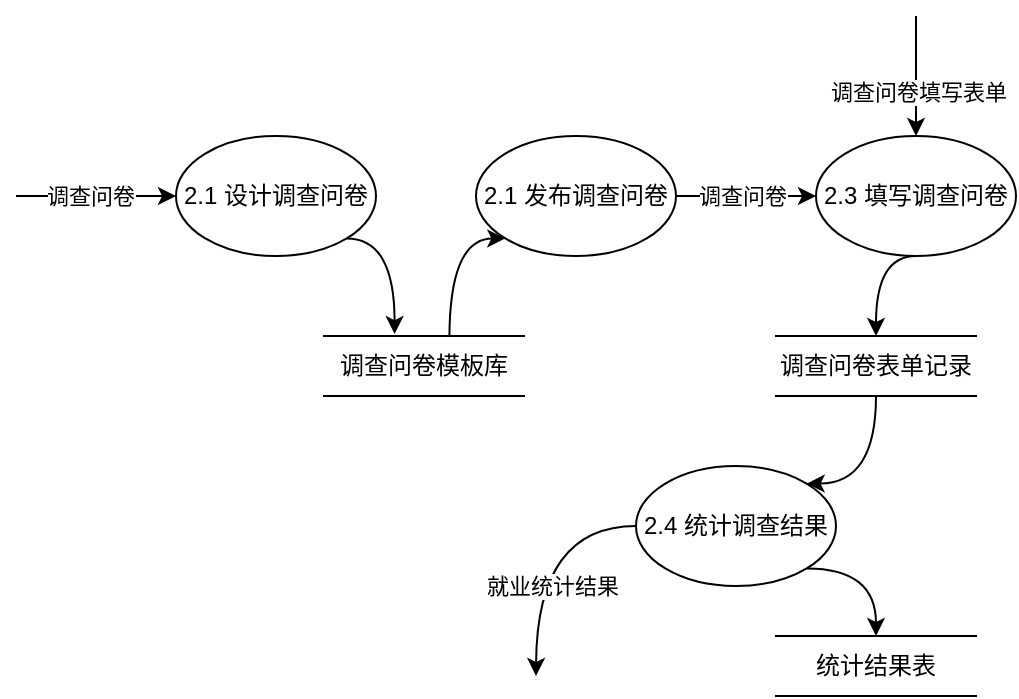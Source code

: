 <mxfile version="21.2.1" type="github">
  <diagram name="第 1 页" id="vpVr9wLd59iHfjmc1Fgw">
    <mxGraphModel dx="1034" dy="477" grid="1" gridSize="10" guides="1" tooltips="1" connect="1" arrows="1" fold="1" page="1" pageScale="1" pageWidth="827" pageHeight="1169" math="0" shadow="0">
      <root>
        <mxCell id="0" />
        <mxCell id="1" parent="0" />
        <mxCell id="r9FHryzHmgs-fdzLDwxx-15" style="rounded=0;orthogonalLoop=1;jettySize=auto;html=1;entryX=0;entryY=0.5;entryDx=0;entryDy=0;" edge="1" parent="1" target="r9FHryzHmgs-fdzLDwxx-10">
          <mxGeometry relative="1" as="geometry">
            <mxPoint x="160" y="290" as="sourcePoint" />
          </mxGeometry>
        </mxCell>
        <mxCell id="r9FHryzHmgs-fdzLDwxx-16" value="调查问卷" style="edgeLabel;html=1;align=center;verticalAlign=middle;resizable=0;points=[];" vertex="1" connectable="0" parent="r9FHryzHmgs-fdzLDwxx-15">
          <mxGeometry x="0.362" y="1" relative="1" as="geometry">
            <mxPoint x="-18" y="1" as="offset" />
          </mxGeometry>
        </mxCell>
        <mxCell id="r9FHryzHmgs-fdzLDwxx-18" style="edgeStyle=orthogonalEdgeStyle;rounded=0;orthogonalLoop=1;jettySize=auto;html=1;exitX=1;exitY=1;exitDx=0;exitDy=0;entryX=0.353;entryY=-0.033;entryDx=0;entryDy=0;entryPerimeter=0;curved=1;" edge="1" parent="1" source="r9FHryzHmgs-fdzLDwxx-10" target="r9FHryzHmgs-fdzLDwxx-17">
          <mxGeometry relative="1" as="geometry">
            <Array as="points">
              <mxPoint x="349" y="311" />
            </Array>
          </mxGeometry>
        </mxCell>
        <mxCell id="r9FHryzHmgs-fdzLDwxx-10" value="2.1 设计调查问卷" style="shape=ellipse;html=1;dashed=0;whiteSpace=wrap;perimeter=ellipsePerimeter;" vertex="1" parent="1">
          <mxGeometry x="240" y="260" width="100" height="60" as="geometry" />
        </mxCell>
        <mxCell id="r9FHryzHmgs-fdzLDwxx-20" style="edgeStyle=orthogonalEdgeStyle;curved=1;rounded=0;orthogonalLoop=1;jettySize=auto;html=1;exitX=0.627;exitY=0.056;exitDx=0;exitDy=0;entryX=0;entryY=1;entryDx=0;entryDy=0;exitPerimeter=0;" edge="1" parent="1" source="r9FHryzHmgs-fdzLDwxx-17" target="r9FHryzHmgs-fdzLDwxx-11">
          <mxGeometry relative="1" as="geometry">
            <Array as="points">
              <mxPoint x="377" y="311" />
            </Array>
          </mxGeometry>
        </mxCell>
        <mxCell id="r9FHryzHmgs-fdzLDwxx-21" style="rounded=0;orthogonalLoop=1;jettySize=auto;html=1;exitX=1;exitY=0.5;exitDx=0;exitDy=0;entryX=0;entryY=0.5;entryDx=0;entryDy=0;" edge="1" parent="1" source="r9FHryzHmgs-fdzLDwxx-11" target="r9FHryzHmgs-fdzLDwxx-12">
          <mxGeometry relative="1" as="geometry" />
        </mxCell>
        <mxCell id="r9FHryzHmgs-fdzLDwxx-22" value="调查问卷" style="edgeLabel;html=1;align=center;verticalAlign=middle;resizable=0;points=[];" vertex="1" connectable="0" parent="r9FHryzHmgs-fdzLDwxx-21">
          <mxGeometry x="-0.422" y="1" relative="1" as="geometry">
            <mxPoint x="13" y="1" as="offset" />
          </mxGeometry>
        </mxCell>
        <mxCell id="r9FHryzHmgs-fdzLDwxx-11" value="2.1 发布调查问卷" style="shape=ellipse;html=1;dashed=0;whiteSpace=wrap;perimeter=ellipsePerimeter;" vertex="1" parent="1">
          <mxGeometry x="390" y="260" width="100" height="60" as="geometry" />
        </mxCell>
        <mxCell id="r9FHryzHmgs-fdzLDwxx-24" style="rounded=0;orthogonalLoop=1;jettySize=auto;html=1;exitX=0.5;exitY=1;exitDx=0;exitDy=0;entryX=0.5;entryY=0;entryDx=0;entryDy=0;edgeStyle=orthogonalEdgeStyle;curved=1;" edge="1" parent="1" source="r9FHryzHmgs-fdzLDwxx-12" target="r9FHryzHmgs-fdzLDwxx-23">
          <mxGeometry relative="1" as="geometry">
            <Array as="points">
              <mxPoint x="590" y="320" />
            </Array>
          </mxGeometry>
        </mxCell>
        <mxCell id="r9FHryzHmgs-fdzLDwxx-28" style="rounded=0;orthogonalLoop=1;jettySize=auto;html=1;entryX=0.5;entryY=0;entryDx=0;entryDy=0;" edge="1" parent="1" target="r9FHryzHmgs-fdzLDwxx-12">
          <mxGeometry relative="1" as="geometry">
            <mxPoint x="610" y="200" as="sourcePoint" />
          </mxGeometry>
        </mxCell>
        <mxCell id="r9FHryzHmgs-fdzLDwxx-29" value="调查问卷填写表单" style="edgeLabel;html=1;align=center;verticalAlign=middle;resizable=0;points=[];" vertex="1" connectable="0" parent="r9FHryzHmgs-fdzLDwxx-28">
          <mxGeometry x="0.273" y="1" relative="1" as="geometry">
            <mxPoint as="offset" />
          </mxGeometry>
        </mxCell>
        <mxCell id="r9FHryzHmgs-fdzLDwxx-12" value="2.3 填写调查问卷" style="shape=ellipse;html=1;dashed=0;whiteSpace=wrap;perimeter=ellipsePerimeter;" vertex="1" parent="1">
          <mxGeometry x="560" y="260" width="100" height="60" as="geometry" />
        </mxCell>
        <mxCell id="r9FHryzHmgs-fdzLDwxx-27" style="edgeStyle=orthogonalEdgeStyle;curved=1;rounded=0;orthogonalLoop=1;jettySize=auto;html=1;exitX=1;exitY=1;exitDx=0;exitDy=0;" edge="1" parent="1" source="r9FHryzHmgs-fdzLDwxx-13" target="r9FHryzHmgs-fdzLDwxx-14">
          <mxGeometry relative="1" as="geometry">
            <Array as="points">
              <mxPoint x="590" y="476" />
            </Array>
          </mxGeometry>
        </mxCell>
        <mxCell id="r9FHryzHmgs-fdzLDwxx-30" style="edgeStyle=orthogonalEdgeStyle;curved=1;rounded=0;orthogonalLoop=1;jettySize=auto;html=1;exitX=0;exitY=0.5;exitDx=0;exitDy=0;" edge="1" parent="1" source="r9FHryzHmgs-fdzLDwxx-13">
          <mxGeometry relative="1" as="geometry">
            <mxPoint x="420" y="530" as="targetPoint" />
          </mxGeometry>
        </mxCell>
        <mxCell id="r9FHryzHmgs-fdzLDwxx-31" value="就业统计结果" style="edgeLabel;html=1;align=center;verticalAlign=middle;resizable=0;points=[];" vertex="1" connectable="0" parent="r9FHryzHmgs-fdzLDwxx-30">
          <mxGeometry x="0.267" y="7" relative="1" as="geometry">
            <mxPoint as="offset" />
          </mxGeometry>
        </mxCell>
        <mxCell id="r9FHryzHmgs-fdzLDwxx-13" value="2.4 统计调查结果" style="shape=ellipse;html=1;dashed=0;whiteSpace=wrap;perimeter=ellipsePerimeter;" vertex="1" parent="1">
          <mxGeometry x="470" y="425" width="100" height="60" as="geometry" />
        </mxCell>
        <mxCell id="r9FHryzHmgs-fdzLDwxx-14" value="统计结果表" style="html=1;dashed=0;whiteSpace=wrap;shape=partialRectangle;right=0;left=0;" vertex="1" parent="1">
          <mxGeometry x="540" y="510" width="100" height="30" as="geometry" />
        </mxCell>
        <mxCell id="r9FHryzHmgs-fdzLDwxx-17" value="调查问卷模板库" style="html=1;dashed=0;whiteSpace=wrap;shape=partialRectangle;right=0;left=0;" vertex="1" parent="1">
          <mxGeometry x="314" y="360" width="100" height="30" as="geometry" />
        </mxCell>
        <mxCell id="r9FHryzHmgs-fdzLDwxx-25" style="edgeStyle=orthogonalEdgeStyle;curved=1;rounded=0;orthogonalLoop=1;jettySize=auto;html=1;exitX=0.5;exitY=1;exitDx=0;exitDy=0;entryX=1;entryY=0;entryDx=0;entryDy=0;" edge="1" parent="1" source="r9FHryzHmgs-fdzLDwxx-23" target="r9FHryzHmgs-fdzLDwxx-13">
          <mxGeometry relative="1" as="geometry">
            <Array as="points">
              <mxPoint x="590" y="434" />
            </Array>
          </mxGeometry>
        </mxCell>
        <mxCell id="r9FHryzHmgs-fdzLDwxx-23" value="调查问卷表单记录" style="html=1;dashed=0;whiteSpace=wrap;shape=partialRectangle;right=0;left=0;" vertex="1" parent="1">
          <mxGeometry x="540" y="360" width="100" height="30" as="geometry" />
        </mxCell>
      </root>
    </mxGraphModel>
  </diagram>
</mxfile>
